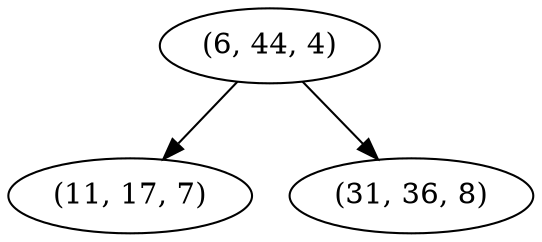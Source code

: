 digraph tree {
    "(6, 44, 4)";
    "(11, 17, 7)";
    "(31, 36, 8)";
    "(6, 44, 4)" -> "(11, 17, 7)";
    "(6, 44, 4)" -> "(31, 36, 8)";
}
